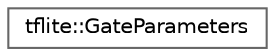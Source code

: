 digraph "Graphical Class Hierarchy"
{
 // LATEX_PDF_SIZE
  bgcolor="transparent";
  edge [fontname=Helvetica,fontsize=10,labelfontname=Helvetica,labelfontsize=10];
  node [fontname=Helvetica,fontsize=10,shape=box,height=0.2,width=0.4];
  rankdir="LR";
  Node0 [id="Node000000",label="tflite::GateParameters",height=0.2,width=0.4,color="grey40", fillcolor="white", style="filled",URL="$structtflite_1_1_gate_parameters.html",tooltip=" "];
}
